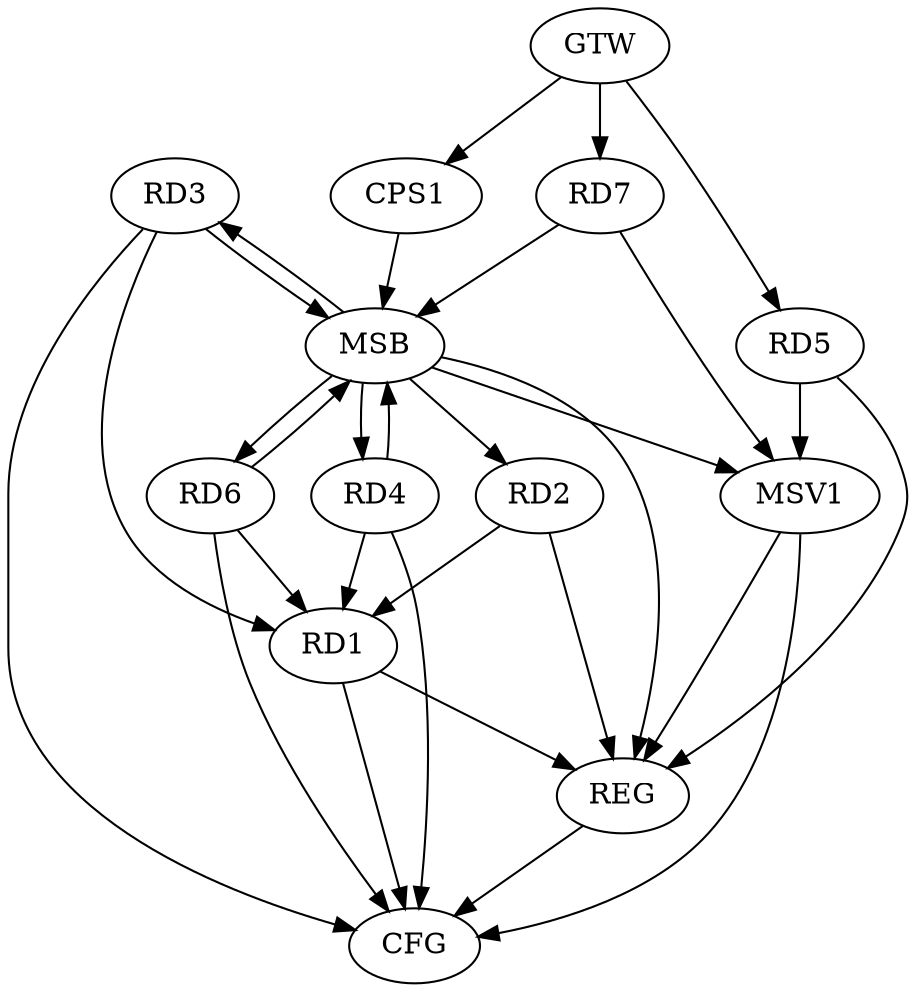 strict digraph G {
  RD1 [ label="RD1" ];
  RD2 [ label="RD2" ];
  RD3 [ label="RD3" ];
  RD4 [ label="RD4" ];
  RD5 [ label="RD5" ];
  RD6 [ label="RD6" ];
  RD7 [ label="RD7" ];
  CPS1 [ label="CPS1" ];
  GTW [ label="GTW" ];
  REG [ label="REG" ];
  MSB [ label="MSB" ];
  CFG [ label="CFG" ];
  MSV1 [ label="MSV1" ];
  GTW -> RD5;
  GTW -> RD7;
  GTW -> CPS1;
  RD1 -> REG;
  RD2 -> REG;
  RD5 -> REG;
  RD3 -> MSB;
  MSB -> REG;
  RD4 -> MSB;
  RD6 -> MSB;
  RD7 -> MSB;
  MSB -> RD4;
  CPS1 -> MSB;
  MSB -> RD2;
  MSB -> RD3;
  MSB -> RD6;
  RD4 -> CFG;
  RD6 -> CFG;
  RD3 -> CFG;
  RD1 -> CFG;
  REG -> CFG;
  RD6 -> RD1;
  RD2 -> RD1;
  RD4 -> RD1;
  RD3 -> RD1;
  RD5 -> MSV1;
  MSB -> MSV1;
  RD7 -> MSV1;
  MSV1 -> REG;
  MSV1 -> CFG;
}
